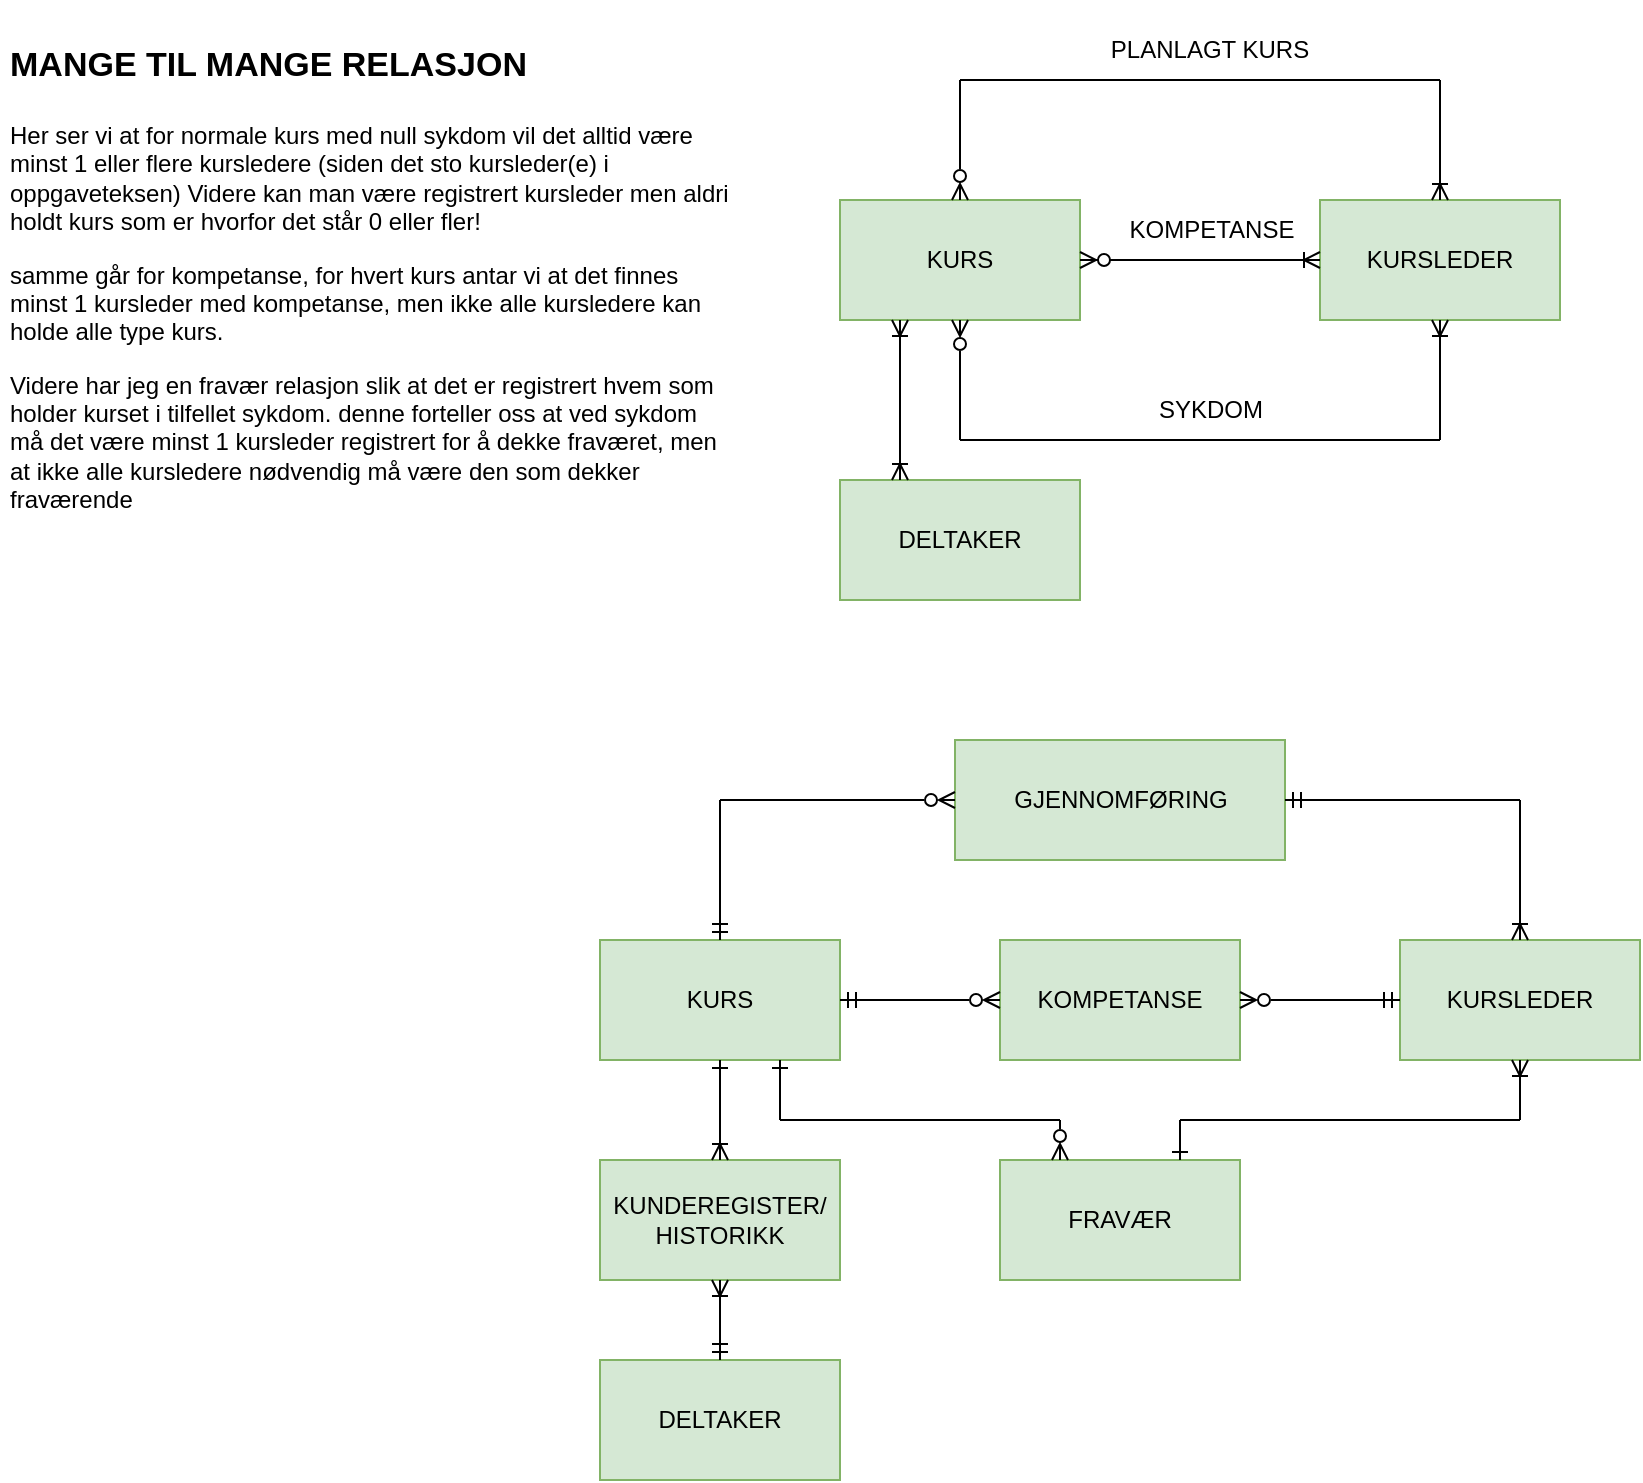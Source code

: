 <mxfile version="23.1.6" type="github" pages="2">
  <diagram id="R2lEEEUBdFMjLlhIrx00" name="Page-1">
    <mxGraphModel dx="954" dy="515" grid="1" gridSize="10" guides="1" tooltips="1" connect="1" arrows="1" fold="1" page="1" pageScale="1" pageWidth="850" pageHeight="1100" math="0" shadow="0" extFonts="Permanent Marker^https://fonts.googleapis.com/css?family=Permanent+Marker">
      <root>
        <mxCell id="0" />
        <mxCell id="1" parent="0" />
        <mxCell id="HyHaxjE7SYcpdqGhN-RI-1" value="KURS" style="rounded=0;whiteSpace=wrap;html=1;fillColor=#d5e8d4;strokeColor=#82b366;" vertex="1" parent="1">
          <mxGeometry x="440" y="100" width="120" height="60" as="geometry" />
        </mxCell>
        <mxCell id="HyHaxjE7SYcpdqGhN-RI-2" value="KURSLEDER" style="rounded=0;whiteSpace=wrap;html=1;fillColor=#d5e8d4;strokeColor=#82b366;" vertex="1" parent="1">
          <mxGeometry x="680" y="100" width="120" height="60" as="geometry" />
        </mxCell>
        <mxCell id="HyHaxjE7SYcpdqGhN-RI-6" value="" style="endArrow=none;html=1;rounded=0;exitX=0.5;exitY=0;exitDx=0;exitDy=0;startArrow=ERzeroToMany;startFill=0;" edge="1" parent="1" source="HyHaxjE7SYcpdqGhN-RI-1">
          <mxGeometry relative="1" as="geometry">
            <mxPoint x="540" y="240" as="sourcePoint" />
            <mxPoint x="500" y="40" as="targetPoint" />
          </mxGeometry>
        </mxCell>
        <mxCell id="HyHaxjE7SYcpdqGhN-RI-7" value="" style="endArrow=none;html=1;rounded=0;" edge="1" parent="1">
          <mxGeometry relative="1" as="geometry">
            <mxPoint x="500" y="40" as="sourcePoint" />
            <mxPoint x="740" y="40" as="targetPoint" />
          </mxGeometry>
        </mxCell>
        <mxCell id="HyHaxjE7SYcpdqGhN-RI-8" value="" style="endArrow=ERoneToMany;html=1;rounded=0;endFill=0;" edge="1" parent="1" target="HyHaxjE7SYcpdqGhN-RI-2">
          <mxGeometry relative="1" as="geometry">
            <mxPoint x="740" y="40" as="sourcePoint" />
            <mxPoint x="700" y="240" as="targetPoint" />
          </mxGeometry>
        </mxCell>
        <mxCell id="HyHaxjE7SYcpdqGhN-RI-10" value="" style="endArrow=none;html=1;rounded=0;exitX=0.5;exitY=1;exitDx=0;exitDy=0;startArrow=ERzeroToMany;startFill=0;" edge="1" parent="1" source="HyHaxjE7SYcpdqGhN-RI-1">
          <mxGeometry relative="1" as="geometry">
            <mxPoint x="540" y="240" as="sourcePoint" />
            <mxPoint x="500" y="220" as="targetPoint" />
          </mxGeometry>
        </mxCell>
        <mxCell id="HyHaxjE7SYcpdqGhN-RI-11" value="" style="endArrow=none;html=1;rounded=0;" edge="1" parent="1">
          <mxGeometry relative="1" as="geometry">
            <mxPoint x="500" y="220" as="sourcePoint" />
            <mxPoint x="740" y="220" as="targetPoint" />
          </mxGeometry>
        </mxCell>
        <mxCell id="HyHaxjE7SYcpdqGhN-RI-12" value="" style="endArrow=none;html=1;rounded=0;exitX=0.5;exitY=1;exitDx=0;exitDy=0;startArrow=ERoneToMany;startFill=0;" edge="1" parent="1" source="HyHaxjE7SYcpdqGhN-RI-2">
          <mxGeometry relative="1" as="geometry">
            <mxPoint x="540" y="240" as="sourcePoint" />
            <mxPoint x="740" y="220" as="targetPoint" />
          </mxGeometry>
        </mxCell>
        <mxCell id="HyHaxjE7SYcpdqGhN-RI-13" value="PLANLAGT KURS" style="text;html=1;align=center;verticalAlign=middle;whiteSpace=wrap;rounded=0;" vertex="1" parent="1">
          <mxGeometry x="570" y="10" width="110" height="30" as="geometry" />
        </mxCell>
        <mxCell id="HyHaxjE7SYcpdqGhN-RI-14" value="SYKDOM" style="text;html=1;align=center;verticalAlign=middle;whiteSpace=wrap;rounded=0;" vertex="1" parent="1">
          <mxGeometry x="568" y="190" width="115" height="30" as="geometry" />
        </mxCell>
        <mxCell id="HyHaxjE7SYcpdqGhN-RI-15" value="" style="edgeStyle=entityRelationEdgeStyle;fontSize=12;html=1;endArrow=ERoneToMany;startArrow=ERzeroToMany;rounded=0;exitX=1;exitY=0.5;exitDx=0;exitDy=0;entryX=0;entryY=0.5;entryDx=0;entryDy=0;" edge="1" parent="1" source="HyHaxjE7SYcpdqGhN-RI-1" target="HyHaxjE7SYcpdqGhN-RI-2">
          <mxGeometry width="100" height="100" relative="1" as="geometry">
            <mxPoint x="570" y="300" as="sourcePoint" />
            <mxPoint x="670" y="200" as="targetPoint" />
          </mxGeometry>
        </mxCell>
        <mxCell id="HyHaxjE7SYcpdqGhN-RI-16" value="KOMPETANSE" style="text;html=1;align=center;verticalAlign=middle;whiteSpace=wrap;rounded=0;" vertex="1" parent="1">
          <mxGeometry x="580.5" y="100" width="90" height="30" as="geometry" />
        </mxCell>
        <mxCell id="HyHaxjE7SYcpdqGhN-RI-17" value="&lt;h1&gt;&lt;font style=&quot;font-size: 17px;&quot;&gt;MANGE TIL MANGE RELASJON&lt;/font&gt;&lt;/h1&gt;&lt;p&gt;Her ser vi at for normale kurs med null sykdom vil det alltid være minst 1 eller flere kursledere (siden det sto kursleder(e) i oppgaveteksen) Videre kan man være registrert kursleder men aldri holdt kurs som er hvorfor det står 0 eller fler!&lt;/p&gt;&lt;p&gt;samme går for kompetanse, for hvert kurs antar vi at det finnes minst 1 kursleder med kompetanse, men ikke alle kursledere kan holde alle type kurs.&lt;/p&gt;&lt;p&gt;Videre har jeg en fravær relasjon slik at det er registrert hvem som holder kurset i tilfellet sykdom. denne forteller oss at ved sykdom må det være minst 1 kursleder registrert for å dekke fraværet, men at ikke alle kursledere nødvendig må være den som dekker fraværende&lt;/p&gt;&lt;p&gt;&lt;br&gt;&lt;/p&gt;" style="text;html=1;spacing=5;spacingTop=-20;whiteSpace=wrap;overflow=hidden;rounded=0;" vertex="1" parent="1">
          <mxGeometry x="20" y="10" width="370" height="250" as="geometry" />
        </mxCell>
        <mxCell id="HyHaxjE7SYcpdqGhN-RI-19" value="KURS" style="rounded=0;whiteSpace=wrap;html=1;fillColor=#d5e8d4;strokeColor=#82b366;" vertex="1" parent="1">
          <mxGeometry x="320" y="470" width="120" height="60" as="geometry" />
        </mxCell>
        <mxCell id="HyHaxjE7SYcpdqGhN-RI-20" value="KURSLEDER" style="rounded=0;whiteSpace=wrap;html=1;fillColor=#d5e8d4;strokeColor=#82b366;" vertex="1" parent="1">
          <mxGeometry x="720" y="470" width="120" height="60" as="geometry" />
        </mxCell>
        <mxCell id="HyHaxjE7SYcpdqGhN-RI-21" value="FRAVÆR" style="rounded=0;whiteSpace=wrap;html=1;fillColor=#d5e8d4;strokeColor=#82b366;" vertex="1" parent="1">
          <mxGeometry x="520" y="580" width="120" height="60" as="geometry" />
        </mxCell>
        <mxCell id="HyHaxjE7SYcpdqGhN-RI-22" value="GJENNOMFØRING" style="rounded=0;whiteSpace=wrap;html=1;fillColor=#d5e8d4;strokeColor=#82b366;" vertex="1" parent="1">
          <mxGeometry x="497.5" y="370" width="165" height="60" as="geometry" />
        </mxCell>
        <mxCell id="HyHaxjE7SYcpdqGhN-RI-23" value="KOMPETANSE" style="rounded=0;whiteSpace=wrap;html=1;fillColor=#d5e8d4;strokeColor=#82b366;" vertex="1" parent="1">
          <mxGeometry x="520" y="470" width="120" height="60" as="geometry" />
        </mxCell>
        <mxCell id="HyHaxjE7SYcpdqGhN-RI-24" value="DELTAKER" style="rounded=0;whiteSpace=wrap;html=1;fillColor=#d5e8d4;strokeColor=#82b366;" vertex="1" parent="1">
          <mxGeometry x="320" y="680" width="120" height="60" as="geometry" />
        </mxCell>
        <mxCell id="HyHaxjE7SYcpdqGhN-RI-25" value="KUNDEREGISTER/&lt;br&gt;HISTORIKK" style="rounded=0;whiteSpace=wrap;html=1;fillColor=#d5e8d4;strokeColor=#82b366;" vertex="1" parent="1">
          <mxGeometry x="320" y="580" width="120" height="60" as="geometry" />
        </mxCell>
        <mxCell id="HyHaxjE7SYcpdqGhN-RI-27" value="" style="endArrow=none;html=1;rounded=0;exitX=0.5;exitY=0;exitDx=0;exitDy=0;startArrow=ERmandOne;startFill=0;" edge="1" parent="1" source="HyHaxjE7SYcpdqGhN-RI-19">
          <mxGeometry relative="1" as="geometry">
            <mxPoint x="500" y="470" as="sourcePoint" />
            <mxPoint x="380" y="400" as="targetPoint" />
          </mxGeometry>
        </mxCell>
        <mxCell id="HyHaxjE7SYcpdqGhN-RI-28" value="" style="endArrow=ERzeroToMany;html=1;rounded=0;entryX=0;entryY=0.5;entryDx=0;entryDy=0;endFill=0;" edge="1" parent="1" target="HyHaxjE7SYcpdqGhN-RI-22">
          <mxGeometry relative="1" as="geometry">
            <mxPoint x="380" y="400" as="sourcePoint" />
            <mxPoint x="660" y="470" as="targetPoint" />
          </mxGeometry>
        </mxCell>
        <mxCell id="HyHaxjE7SYcpdqGhN-RI-29" value="" style="endArrow=ERoneToMany;html=1;rounded=0;entryX=0.5;entryY=0;entryDx=0;entryDy=0;endFill=0;" edge="1" parent="1" target="HyHaxjE7SYcpdqGhN-RI-20">
          <mxGeometry relative="1" as="geometry">
            <mxPoint x="780" y="400" as="sourcePoint" />
            <mxPoint x="660" y="470" as="targetPoint" />
          </mxGeometry>
        </mxCell>
        <mxCell id="HyHaxjE7SYcpdqGhN-RI-30" value="" style="endArrow=none;html=1;rounded=0;exitX=1;exitY=0.5;exitDx=0;exitDy=0;startArrow=ERmandOne;startFill=0;" edge="1" parent="1" source="HyHaxjE7SYcpdqGhN-RI-22">
          <mxGeometry relative="1" as="geometry">
            <mxPoint x="500" y="470" as="sourcePoint" />
            <mxPoint x="780" y="400" as="targetPoint" />
          </mxGeometry>
        </mxCell>
        <mxCell id="HyHaxjE7SYcpdqGhN-RI-33" value="" style="endArrow=none;html=1;rounded=0;exitX=0.75;exitY=1;exitDx=0;exitDy=0;startArrow=ERone;startFill=0;" edge="1" parent="1" source="HyHaxjE7SYcpdqGhN-RI-19">
          <mxGeometry relative="1" as="geometry">
            <mxPoint x="480" y="440" as="sourcePoint" />
            <mxPoint x="410" y="560" as="targetPoint" />
          </mxGeometry>
        </mxCell>
        <mxCell id="HyHaxjE7SYcpdqGhN-RI-35" value="" style="endArrow=none;html=1;rounded=0;" edge="1" parent="1">
          <mxGeometry relative="1" as="geometry">
            <mxPoint x="410" y="560" as="sourcePoint" />
            <mxPoint x="550" y="560" as="targetPoint" />
          </mxGeometry>
        </mxCell>
        <mxCell id="HyHaxjE7SYcpdqGhN-RI-37" value="" style="endArrow=none;html=1;rounded=0;exitX=0.25;exitY=0;exitDx=0;exitDy=0;startArrow=ERzeroToMany;startFill=0;" edge="1" parent="1" source="HyHaxjE7SYcpdqGhN-RI-21">
          <mxGeometry relative="1" as="geometry">
            <mxPoint x="480" y="440" as="sourcePoint" />
            <mxPoint x="550" y="560" as="targetPoint" />
          </mxGeometry>
        </mxCell>
        <mxCell id="HyHaxjE7SYcpdqGhN-RI-38" value="" style="endArrow=none;html=1;rounded=0;" edge="1" parent="1">
          <mxGeometry relative="1" as="geometry">
            <mxPoint x="610" y="560" as="sourcePoint" />
            <mxPoint x="780" y="560" as="targetPoint" />
          </mxGeometry>
        </mxCell>
        <mxCell id="HyHaxjE7SYcpdqGhN-RI-39" value="" style="endArrow=none;html=1;rounded=0;exitX=0.75;exitY=0;exitDx=0;exitDy=0;startArrow=ERone;startFill=0;" edge="1" parent="1" source="HyHaxjE7SYcpdqGhN-RI-21">
          <mxGeometry relative="1" as="geometry">
            <mxPoint x="480" y="440" as="sourcePoint" />
            <mxPoint x="610" y="560" as="targetPoint" />
          </mxGeometry>
        </mxCell>
        <mxCell id="HyHaxjE7SYcpdqGhN-RI-40" value="" style="endArrow=none;html=1;rounded=0;exitX=0.5;exitY=1;exitDx=0;exitDy=0;endFill=0;startArrow=ERoneToMany;startFill=0;" edge="1" parent="1" source="HyHaxjE7SYcpdqGhN-RI-20">
          <mxGeometry relative="1" as="geometry">
            <mxPoint x="480" y="440" as="sourcePoint" />
            <mxPoint x="780" y="560" as="targetPoint" />
          </mxGeometry>
        </mxCell>
        <mxCell id="HyHaxjE7SYcpdqGhN-RI-41" value="" style="endArrow=ERzeroToMany;html=1;rounded=0;exitX=1;exitY=0.5;exitDx=0;exitDy=0;entryX=0;entryY=0.5;entryDx=0;entryDy=0;startArrow=ERmandOne;startFill=0;endFill=0;" edge="1" parent="1" source="HyHaxjE7SYcpdqGhN-RI-19" target="HyHaxjE7SYcpdqGhN-RI-23">
          <mxGeometry relative="1" as="geometry">
            <mxPoint x="480" y="440" as="sourcePoint" />
            <mxPoint x="640" y="440" as="targetPoint" />
          </mxGeometry>
        </mxCell>
        <mxCell id="HyHaxjE7SYcpdqGhN-RI-42" value="" style="endArrow=ERmandOne;html=1;rounded=0;entryX=0;entryY=0.5;entryDx=0;entryDy=0;exitX=1;exitY=0.5;exitDx=0;exitDy=0;startArrow=ERzeroToMany;startFill=0;endFill=0;" edge="1" parent="1" source="HyHaxjE7SYcpdqGhN-RI-23" target="HyHaxjE7SYcpdqGhN-RI-20">
          <mxGeometry relative="1" as="geometry">
            <mxPoint x="480" y="440" as="sourcePoint" />
            <mxPoint x="640" y="440" as="targetPoint" />
          </mxGeometry>
        </mxCell>
        <mxCell id="HyHaxjE7SYcpdqGhN-RI-43" value="" style="endArrow=ERoneToMany;html=1;rounded=0;exitX=0.5;exitY=1;exitDx=0;exitDy=0;endFill=0;startArrow=ERone;startFill=0;" edge="1" parent="1" source="HyHaxjE7SYcpdqGhN-RI-19" target="HyHaxjE7SYcpdqGhN-RI-25">
          <mxGeometry relative="1" as="geometry">
            <mxPoint x="480" y="610" as="sourcePoint" />
            <mxPoint x="640" y="610" as="targetPoint" />
          </mxGeometry>
        </mxCell>
        <mxCell id="HyHaxjE7SYcpdqGhN-RI-44" value="" style="endArrow=ERmandOne;html=1;rounded=0;endFill=0;startArrow=ERoneToMany;startFill=0;" edge="1" parent="1" target="HyHaxjE7SYcpdqGhN-RI-24">
          <mxGeometry relative="1" as="geometry">
            <mxPoint x="380" y="640" as="sourcePoint" />
            <mxPoint x="640" y="610" as="targetPoint" />
          </mxGeometry>
        </mxCell>
        <mxCell id="HyHaxjE7SYcpdqGhN-RI-45" value="DELTAKER" style="rounded=0;whiteSpace=wrap;html=1;fillColor=#d5e8d4;strokeColor=#82b366;" vertex="1" parent="1">
          <mxGeometry x="440" y="240" width="120" height="60" as="geometry" />
        </mxCell>
        <mxCell id="HyHaxjE7SYcpdqGhN-RI-46" value="" style="endArrow=ERoneToMany;html=1;rounded=0;entryX=0.25;entryY=0;entryDx=0;entryDy=0;endFill=0;startArrow=ERoneToMany;startFill=0;" edge="1" parent="1" target="HyHaxjE7SYcpdqGhN-RI-45">
          <mxGeometry relative="1" as="geometry">
            <mxPoint x="470" y="160" as="sourcePoint" />
            <mxPoint x="470" y="270" as="targetPoint" />
          </mxGeometry>
        </mxCell>
      </root>
    </mxGraphModel>
  </diagram>
  <diagram id="vlGU2JI-NxGHMB55Zmct" name="Page-2">
    <mxGraphModel dx="954" dy="515" grid="1" gridSize="10" guides="1" tooltips="1" connect="1" arrows="1" fold="1" page="1" pageScale="1" pageWidth="827" pageHeight="1169" math="0" shadow="0">
      <root>
        <mxCell id="0" />
        <mxCell id="1" parent="0" />
        <mxCell id="zizeJc-UROGm9nQPSr3d-1" value="AVDELING" style="rounded=0;whiteSpace=wrap;html=1;fillColor=#e1d5e7;strokeColor=#9673a6;" vertex="1" parent="1">
          <mxGeometry x="480" y="70" width="120" height="60" as="geometry" />
        </mxCell>
        <mxCell id="zizeJc-UROGm9nQPSr3d-2" value="ANSATT" style="rounded=0;whiteSpace=wrap;html=1;fillColor=#e1d5e7;strokeColor=#9673a6;" vertex="1" parent="1">
          <mxGeometry x="680" y="70" width="120" height="60" as="geometry" />
        </mxCell>
        <mxCell id="zizeJc-UROGm9nQPSr3d-3" value="PROSJEKT" style="rounded=0;whiteSpace=wrap;html=1;fillColor=#e1d5e7;strokeColor=#9673a6;" vertex="1" parent="1">
          <mxGeometry x="580" y="160" width="120" height="60" as="geometry" />
        </mxCell>
        <mxCell id="zizeJc-UROGm9nQPSr3d-4" value="TID" style="rounded=0;whiteSpace=wrap;html=1;fillColor=#e1d5e7;strokeColor=#9673a6;" vertex="1" parent="1">
          <mxGeometry x="570" y="580" width="120" height="60" as="geometry" />
        </mxCell>
        <mxCell id="zizeJc-UROGm9nQPSr3d-5" value="AVDELINGSLEDER" style="rounded=0;whiteSpace=wrap;html=1;fillColor=#e1d5e7;strokeColor=#9673a6;" vertex="1" parent="1">
          <mxGeometry x="460" y="360" width="120" height="60" as="geometry" />
        </mxCell>
        <mxCell id="zizeJc-UROGm9nQPSr3d-6" value="" style="endArrow=none;html=1;rounded=0;exitX=0.5;exitY=0;exitDx=0;exitDy=0;startArrow=ERzeroToMany;startFill=0;" edge="1" parent="1" source="zizeJc-UROGm9nQPSr3d-1">
          <mxGeometry relative="1" as="geometry">
            <mxPoint x="530" y="120" as="sourcePoint" />
            <mxPoint x="540" y="40" as="targetPoint" />
          </mxGeometry>
        </mxCell>
        <mxCell id="zizeJc-UROGm9nQPSr3d-7" value="" style="endArrow=none;html=1;rounded=0;" edge="1" parent="1">
          <mxGeometry relative="1" as="geometry">
            <mxPoint x="540" y="40" as="sourcePoint" />
            <mxPoint x="740" y="40" as="targetPoint" />
          </mxGeometry>
        </mxCell>
        <mxCell id="zizeJc-UROGm9nQPSr3d-8" value="" style="endArrow=ERoneToMany;html=1;rounded=0;startArrow=none;startFill=0;endFill=0;" edge="1" parent="1" target="zizeJc-UROGm9nQPSr3d-2">
          <mxGeometry relative="1" as="geometry">
            <mxPoint x="740" y="40" as="sourcePoint" />
            <mxPoint x="690" y="120" as="targetPoint" />
          </mxGeometry>
        </mxCell>
        <mxCell id="zizeJc-UROGm9nQPSr3d-11" value="" style="endArrow=none;html=1;rounded=0;exitX=0.5;exitY=1;exitDx=0;exitDy=0;startArrow=ERmandOne;startFill=0;" edge="1" parent="1" source="zizeJc-UROGm9nQPSr3d-1">
          <mxGeometry relative="1" as="geometry">
            <mxPoint x="530" y="190" as="sourcePoint" />
            <mxPoint x="540" y="190" as="targetPoint" />
          </mxGeometry>
        </mxCell>
        <mxCell id="zizeJc-UROGm9nQPSr3d-12" value="" style="endArrow=ERzeroToMany;html=1;rounded=0;entryX=0;entryY=0.5;entryDx=0;entryDy=0;endFill=0;" edge="1" parent="1" target="zizeJc-UROGm9nQPSr3d-3">
          <mxGeometry relative="1" as="geometry">
            <mxPoint x="540" y="190" as="sourcePoint" />
            <mxPoint x="690" y="190" as="targetPoint" />
          </mxGeometry>
        </mxCell>
        <mxCell id="zizeJc-UROGm9nQPSr3d-13" value="" style="endArrow=none;html=1;rounded=0;exitX=0.5;exitY=1;exitDx=0;exitDy=0;startArrow=ERoneToMany;startFill=0;" edge="1" parent="1" source="zizeJc-UROGm9nQPSr3d-2">
          <mxGeometry relative="1" as="geometry">
            <mxPoint x="530" y="190" as="sourcePoint" />
            <mxPoint x="740" y="190" as="targetPoint" />
          </mxGeometry>
        </mxCell>
        <mxCell id="zizeJc-UROGm9nQPSr3d-14" value="" style="endArrow=none;html=1;rounded=0;startArrow=ERzeroToMany;startFill=0;" edge="1" parent="1">
          <mxGeometry relative="1" as="geometry">
            <mxPoint x="700" y="190" as="sourcePoint" />
            <mxPoint x="740" y="190" as="targetPoint" />
          </mxGeometry>
        </mxCell>
        <mxCell id="zizeJc-UROGm9nQPSr3d-16" value="AVDELING" style="rounded=0;whiteSpace=wrap;html=1;fillColor=#e1d5e7;strokeColor=#9673a6;" vertex="1" parent="1">
          <mxGeometry x="320" y="450" width="120" height="60" as="geometry" />
        </mxCell>
        <mxCell id="zizeJc-UROGm9nQPSr3d-17" value="ANSATT" style="rounded=0;whiteSpace=wrap;html=1;fillColor=#e1d5e7;strokeColor=#9673a6;" vertex="1" parent="1">
          <mxGeometry x="600" y="450" width="120" height="60" as="geometry" />
        </mxCell>
        <mxCell id="zizeJc-UROGm9nQPSr3d-18" value="PROSJEKT" style="rounded=0;whiteSpace=wrap;html=1;fillColor=#e1d5e7;strokeColor=#9673a6;" vertex="1" parent="1">
          <mxGeometry x="350" y="580" width="120" height="60" as="geometry" />
        </mxCell>
        <mxCell id="zizeJc-UROGm9nQPSr3d-19" value="" style="endArrow=none;html=1;rounded=0;exitX=0.5;exitY=0;exitDx=0;exitDy=0;startArrow=ERzeroToMany;startFill=0;" edge="1" parent="1" source="zizeJc-UROGm9nQPSr3d-16">
          <mxGeometry relative="1" as="geometry">
            <mxPoint x="400" y="500" as="sourcePoint" />
            <mxPoint x="410" y="390" as="targetPoint" />
          </mxGeometry>
        </mxCell>
        <mxCell id="zizeJc-UROGm9nQPSr3d-21" value="" style="endArrow=ERoneToMany;html=1;rounded=0;startArrow=none;startFill=0;endFill=0;" edge="1" parent="1" target="zizeJc-UROGm9nQPSr3d-17">
          <mxGeometry relative="1" as="geometry">
            <mxPoint x="610" y="390" as="sourcePoint" />
            <mxPoint x="560" y="500" as="targetPoint" />
          </mxGeometry>
        </mxCell>
        <mxCell id="zizeJc-UROGm9nQPSr3d-24" value="" style="endArrow=ERzeroToMany;html=1;rounded=0;exitX=0.5;exitY=1;exitDx=0;exitDy=0;startArrow=ERone;startFill=0;entryX=0.75;entryY=0;entryDx=0;entryDy=0;endFill=0;" edge="1" parent="1" source="zizeJc-UROGm9nQPSr3d-17" target="zizeJc-UROGm9nQPSr3d-4">
          <mxGeometry relative="1" as="geometry">
            <mxPoint x="400" y="570" as="sourcePoint" />
            <mxPoint x="660" y="540" as="targetPoint" />
          </mxGeometry>
        </mxCell>
        <mxCell id="zizeJc-UROGm9nQPSr3d-26" value="" style="endArrow=ERmandOne;html=1;rounded=0;entryX=0;entryY=0.5;entryDx=0;entryDy=0;endFill=0;" edge="1" parent="1" target="zizeJc-UROGm9nQPSr3d-5">
          <mxGeometry relative="1" as="geometry">
            <mxPoint x="410" y="390" as="sourcePoint" />
            <mxPoint x="490" y="460" as="targetPoint" />
          </mxGeometry>
        </mxCell>
        <mxCell id="zizeJc-UROGm9nQPSr3d-27" value="" style="endArrow=none;html=1;rounded=0;exitX=1;exitY=0.5;exitDx=0;exitDy=0;startArrow=ERmandOne;startFill=0;" edge="1" parent="1" source="zizeJc-UROGm9nQPSr3d-5">
          <mxGeometry relative="1" as="geometry">
            <mxPoint x="330" y="460" as="sourcePoint" />
            <mxPoint x="610" y="390" as="targetPoint" />
          </mxGeometry>
        </mxCell>
        <mxCell id="zizeJc-UROGm9nQPSr3d-28" value="" style="endArrow=ERzeroToMany;html=1;rounded=0;exitX=0.5;exitY=1;exitDx=0;exitDy=0;entryX=0.25;entryY=0;entryDx=0;entryDy=0;endFill=0;startArrow=ERmandOne;startFill=0;" edge="1" parent="1" source="zizeJc-UROGm9nQPSr3d-16" target="zizeJc-UROGm9nQPSr3d-18">
          <mxGeometry relative="1" as="geometry">
            <mxPoint x="330" y="460" as="sourcePoint" />
            <mxPoint x="490" y="460" as="targetPoint" />
          </mxGeometry>
        </mxCell>
        <mxCell id="zizeJc-UROGm9nQPSr3d-29" value="" style="endArrow=ERmandOne;html=1;rounded=0;entryX=0;entryY=0.5;entryDx=0;entryDy=0;exitX=1;exitY=0.5;exitDx=0;exitDy=0;endFill=0;startArrow=ERmandOne;startFill=0;" edge="1" parent="1" source="zizeJc-UROGm9nQPSr3d-18" target="zizeJc-UROGm9nQPSr3d-4">
          <mxGeometry relative="1" as="geometry">
            <mxPoint x="330" y="460" as="sourcePoint" />
            <mxPoint x="490" y="460" as="targetPoint" />
          </mxGeometry>
        </mxCell>
        <mxCell id="zizeJc-UROGm9nQPSr3d-30" value="" style="endArrow=ERoneToMany;html=1;rounded=0;entryX=0;entryY=0.5;entryDx=0;entryDy=0;endFill=0;" edge="1" parent="1" target="zizeJc-UROGm9nQPSr3d-2">
          <mxGeometry relative="1" as="geometry">
            <mxPoint x="640" y="100" as="sourcePoint" />
            <mxPoint x="490" y="170" as="targetPoint" />
          </mxGeometry>
        </mxCell>
        <mxCell id="zizeJc-UROGm9nQPSr3d-31" value="" style="endArrow=none;html=1;rounded=0;startArrow=ERzeroToMany;startFill=0;" edge="1" parent="1" source="zizeJc-UROGm9nQPSr3d-3">
          <mxGeometry relative="1" as="geometry">
            <mxPoint x="330" y="170" as="sourcePoint" />
            <mxPoint x="640" y="100" as="targetPoint" />
          </mxGeometry>
        </mxCell>
      </root>
    </mxGraphModel>
  </diagram>
</mxfile>
